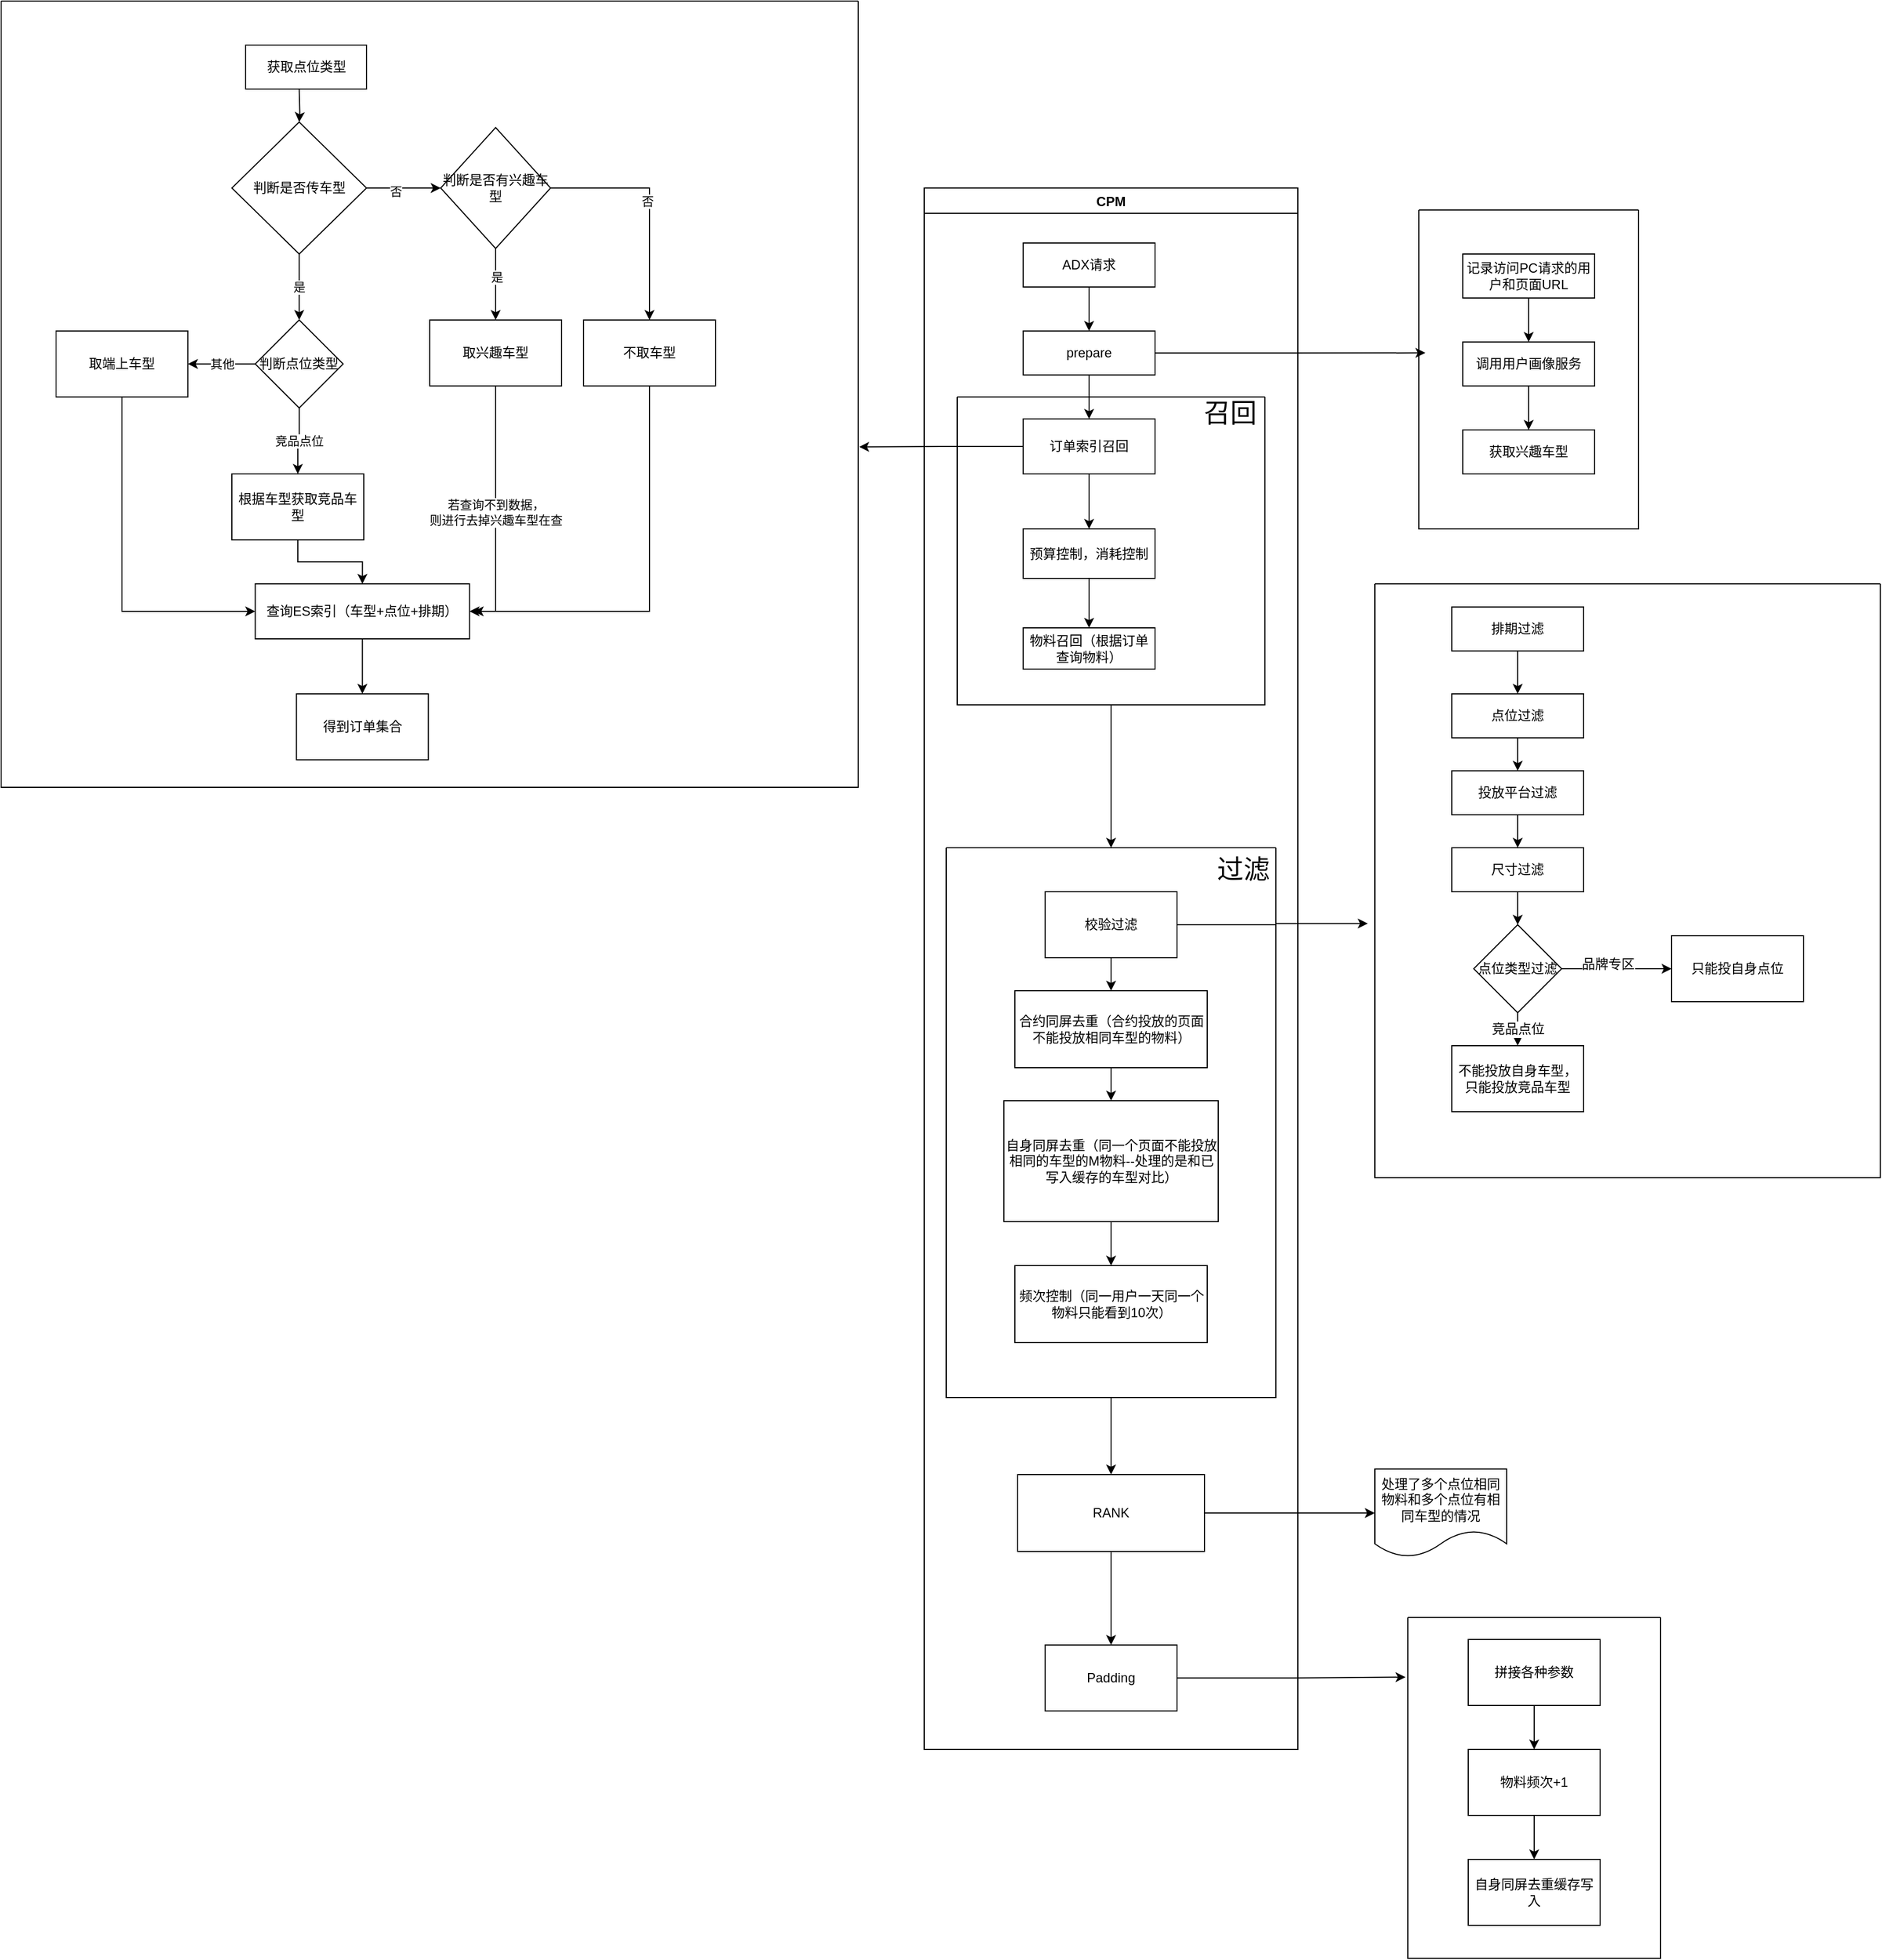 <mxfile version="17.4.6" type="github">
  <diagram id="q77IYZFQ76E2E1LDjiC6" name="第 1 页">
    <mxGraphModel dx="3370" dy="1683" grid="1" gridSize="10" guides="1" tooltips="1" connect="1" arrows="1" fold="1" page="1" pageScale="1" pageWidth="827" pageHeight="1169" math="0" shadow="0">
      <root>
        <mxCell id="0" />
        <mxCell id="1" parent="0" />
        <mxCell id="O0VwoSt6DRj06Ita-L_8-1" value="CPM" style="swimlane;" vertex="1" parent="1">
          <mxGeometry x="130" y="310" width="340" height="1420" as="geometry" />
        </mxCell>
        <mxCell id="O0VwoSt6DRj06Ita-L_8-2" value="ADX请求" style="rounded=0;whiteSpace=wrap;html=1;" vertex="1" parent="O0VwoSt6DRj06Ita-L_8-1">
          <mxGeometry x="90" y="50" width="120" height="40" as="geometry" />
        </mxCell>
        <mxCell id="O0VwoSt6DRj06Ita-L_8-21" value="" style="edgeStyle=orthogonalEdgeStyle;rounded=0;orthogonalLoop=1;jettySize=auto;html=1;" edge="1" parent="O0VwoSt6DRj06Ita-L_8-1" source="O0VwoSt6DRj06Ita-L_8-3" target="O0VwoSt6DRj06Ita-L_8-20">
          <mxGeometry relative="1" as="geometry" />
        </mxCell>
        <mxCell id="O0VwoSt6DRj06Ita-L_8-3" value="prepare" style="whiteSpace=wrap;html=1;rounded=0;" vertex="1" parent="O0VwoSt6DRj06Ita-L_8-1">
          <mxGeometry x="90" y="130" width="120" height="40" as="geometry" />
        </mxCell>
        <mxCell id="O0VwoSt6DRj06Ita-L_8-4" value="" style="edgeStyle=orthogonalEdgeStyle;rounded=0;orthogonalLoop=1;jettySize=auto;html=1;" edge="1" parent="O0VwoSt6DRj06Ita-L_8-1" source="O0VwoSt6DRj06Ita-L_8-2" target="O0VwoSt6DRj06Ita-L_8-3">
          <mxGeometry relative="1" as="geometry" />
        </mxCell>
        <mxCell id="O0VwoSt6DRj06Ita-L_8-53" value="" style="edgeStyle=orthogonalEdgeStyle;rounded=0;orthogonalLoop=1;jettySize=auto;html=1;" edge="1" parent="O0VwoSt6DRj06Ita-L_8-1" source="O0VwoSt6DRj06Ita-L_8-20" target="O0VwoSt6DRj06Ita-L_8-52">
          <mxGeometry relative="1" as="geometry" />
        </mxCell>
        <mxCell id="O0VwoSt6DRj06Ita-L_8-20" value="订单索引召回" style="whiteSpace=wrap;html=1;rounded=0;" vertex="1" parent="O0VwoSt6DRj06Ita-L_8-1">
          <mxGeometry x="90" y="210" width="120" height="50" as="geometry" />
        </mxCell>
        <mxCell id="O0VwoSt6DRj06Ita-L_8-55" value="" style="edgeStyle=orthogonalEdgeStyle;rounded=0;orthogonalLoop=1;jettySize=auto;html=1;" edge="1" parent="O0VwoSt6DRj06Ita-L_8-1" source="O0VwoSt6DRj06Ita-L_8-52" target="O0VwoSt6DRj06Ita-L_8-54">
          <mxGeometry relative="1" as="geometry" />
        </mxCell>
        <mxCell id="O0VwoSt6DRj06Ita-L_8-52" value="预算控制，消耗控制" style="whiteSpace=wrap;html=1;rounded=0;" vertex="1" parent="O0VwoSt6DRj06Ita-L_8-1">
          <mxGeometry x="90" y="310" width="120" height="45" as="geometry" />
        </mxCell>
        <mxCell id="O0VwoSt6DRj06Ita-L_8-54" value="物料召回（根据订单查询物料）" style="whiteSpace=wrap;html=1;rounded=0;" vertex="1" parent="O0VwoSt6DRj06Ita-L_8-1">
          <mxGeometry x="90" y="400" width="120" height="37.5" as="geometry" />
        </mxCell>
        <mxCell id="O0VwoSt6DRj06Ita-L_8-91" style="edgeStyle=orthogonalEdgeStyle;rounded=0;orthogonalLoop=1;jettySize=auto;html=1;entryX=0.5;entryY=0;entryDx=0;entryDy=0;fontSize=12;" edge="1" parent="O0VwoSt6DRj06Ita-L_8-1" source="O0VwoSt6DRj06Ita-L_8-63" target="O0VwoSt6DRj06Ita-L_8-90">
          <mxGeometry relative="1" as="geometry" />
        </mxCell>
        <mxCell id="O0VwoSt6DRj06Ita-L_8-63" value="" style="swimlane;startSize=0;html=0;" vertex="1" parent="O0VwoSt6DRj06Ita-L_8-1">
          <mxGeometry x="30" y="190" width="280" height="280" as="geometry" />
        </mxCell>
        <mxCell id="O0VwoSt6DRj06Ita-L_8-64" value="召回" style="text;html=1;align=center;verticalAlign=middle;resizable=0;points=[];autosize=1;strokeColor=none;fillColor=none;fontSize=24;" vertex="1" parent="O0VwoSt6DRj06Ita-L_8-63">
          <mxGeometry x="217.5" width="60" height="30" as="geometry" />
        </mxCell>
        <mxCell id="O0VwoSt6DRj06Ita-L_8-94" value="" style="edgeStyle=orthogonalEdgeStyle;rounded=0;orthogonalLoop=1;jettySize=auto;html=1;fontSize=12;" edge="1" parent="O0VwoSt6DRj06Ita-L_8-1" source="O0VwoSt6DRj06Ita-L_8-90" target="O0VwoSt6DRj06Ita-L_8-93">
          <mxGeometry relative="1" as="geometry" />
        </mxCell>
        <mxCell id="O0VwoSt6DRj06Ita-L_8-90" value="" style="swimlane;startSize=0;fontSize=12;html=0;" vertex="1" parent="O0VwoSt6DRj06Ita-L_8-1">
          <mxGeometry x="20" y="600" width="300" height="500" as="geometry">
            <mxRectangle x="20" y="480" width="50" height="40" as="alternateBounds" />
          </mxGeometry>
        </mxCell>
        <mxCell id="O0VwoSt6DRj06Ita-L_8-86" value="自身同屏去重（同一个页面不能投放相同的车型的M物料--处理的是和已写入缓存的车型对比）" style="whiteSpace=wrap;html=1;rounded=0;" vertex="1" parent="O0VwoSt6DRj06Ita-L_8-90">
          <mxGeometry x="52.5" y="230" width="195" height="110" as="geometry" />
        </mxCell>
        <mxCell id="O0VwoSt6DRj06Ita-L_8-88" value="频次控制（同一用户一天同一个物料只能看到10次）" style="whiteSpace=wrap;html=1;rounded=0;" vertex="1" parent="O0VwoSt6DRj06Ita-L_8-90">
          <mxGeometry x="62.5" y="380" width="175" height="70" as="geometry" />
        </mxCell>
        <mxCell id="O0VwoSt6DRj06Ita-L_8-89" value="" style="edgeStyle=orthogonalEdgeStyle;rounded=0;orthogonalLoop=1;jettySize=auto;html=1;fontSize=12;" edge="1" parent="O0VwoSt6DRj06Ita-L_8-90" source="O0VwoSt6DRj06Ita-L_8-86" target="O0VwoSt6DRj06Ita-L_8-88">
          <mxGeometry relative="1" as="geometry" />
        </mxCell>
        <mxCell id="O0VwoSt6DRj06Ita-L_8-82" value="合约同屏去重（合约投放的页面不能投放相同车型的物料）" style="whiteSpace=wrap;html=1;rounded=0;" vertex="1" parent="O0VwoSt6DRj06Ita-L_8-90">
          <mxGeometry x="62.5" y="130" width="175" height="70" as="geometry" />
        </mxCell>
        <mxCell id="O0VwoSt6DRj06Ita-L_8-87" value="" style="edgeStyle=orthogonalEdgeStyle;rounded=0;orthogonalLoop=1;jettySize=auto;html=1;fontSize=12;" edge="1" parent="O0VwoSt6DRj06Ita-L_8-90" source="O0VwoSt6DRj06Ita-L_8-82" target="O0VwoSt6DRj06Ita-L_8-86">
          <mxGeometry relative="1" as="geometry" />
        </mxCell>
        <mxCell id="O0VwoSt6DRj06Ita-L_8-58" value="校验过滤" style="whiteSpace=wrap;html=1;rounded=0;" vertex="1" parent="O0VwoSt6DRj06Ita-L_8-90">
          <mxGeometry x="90" y="40" width="120" height="60" as="geometry" />
        </mxCell>
        <mxCell id="O0VwoSt6DRj06Ita-L_8-83" value="" style="edgeStyle=orthogonalEdgeStyle;rounded=0;orthogonalLoop=1;jettySize=auto;html=1;fontSize=12;" edge="1" parent="O0VwoSt6DRj06Ita-L_8-90" source="O0VwoSt6DRj06Ita-L_8-58" target="O0VwoSt6DRj06Ita-L_8-82">
          <mxGeometry relative="1" as="geometry" />
        </mxCell>
        <mxCell id="O0VwoSt6DRj06Ita-L_8-101" value="" style="edgeStyle=orthogonalEdgeStyle;rounded=0;orthogonalLoop=1;jettySize=auto;html=1;fontSize=12;" edge="1" parent="O0VwoSt6DRj06Ita-L_8-1" source="O0VwoSt6DRj06Ita-L_8-93" target="O0VwoSt6DRj06Ita-L_8-100">
          <mxGeometry relative="1" as="geometry" />
        </mxCell>
        <mxCell id="O0VwoSt6DRj06Ita-L_8-93" value="RANK" style="rounded=0;whiteSpace=wrap;html=1;fontSize=12;" vertex="1" parent="O0VwoSt6DRj06Ita-L_8-1">
          <mxGeometry x="85" y="1170" width="170" height="70" as="geometry" />
        </mxCell>
        <mxCell id="O0VwoSt6DRj06Ita-L_8-100" value="Padding" style="whiteSpace=wrap;html=1;rounded=0;" vertex="1" parent="O0VwoSt6DRj06Ita-L_8-1">
          <mxGeometry x="110" y="1325" width="120" height="60" as="geometry" />
        </mxCell>
        <mxCell id="O0VwoSt6DRj06Ita-L_8-11" value="" style="swimlane;startSize=0;" vertex="1" parent="1">
          <mxGeometry x="580" y="330" width="200" height="290" as="geometry" />
        </mxCell>
        <mxCell id="O0VwoSt6DRj06Ita-L_8-14" value="" style="edgeStyle=orthogonalEdgeStyle;rounded=0;orthogonalLoop=1;jettySize=auto;html=1;" edge="1" parent="O0VwoSt6DRj06Ita-L_8-11" source="O0VwoSt6DRj06Ita-L_8-12" target="O0VwoSt6DRj06Ita-L_8-13">
          <mxGeometry relative="1" as="geometry" />
        </mxCell>
        <mxCell id="O0VwoSt6DRj06Ita-L_8-12" value="记录访问PC请求的用户和页面URL" style="whiteSpace=wrap;html=1;" vertex="1" parent="O0VwoSt6DRj06Ita-L_8-11">
          <mxGeometry x="40" y="40" width="120" height="40" as="geometry" />
        </mxCell>
        <mxCell id="O0VwoSt6DRj06Ita-L_8-16" value="" style="edgeStyle=orthogonalEdgeStyle;rounded=0;orthogonalLoop=1;jettySize=auto;html=1;" edge="1" parent="O0VwoSt6DRj06Ita-L_8-11" source="O0VwoSt6DRj06Ita-L_8-13" target="O0VwoSt6DRj06Ita-L_8-15">
          <mxGeometry relative="1" as="geometry" />
        </mxCell>
        <mxCell id="O0VwoSt6DRj06Ita-L_8-13" value="调用用户画像服务" style="whiteSpace=wrap;html=1;" vertex="1" parent="O0VwoSt6DRj06Ita-L_8-11">
          <mxGeometry x="40" y="120" width="120" height="40" as="geometry" />
        </mxCell>
        <mxCell id="O0VwoSt6DRj06Ita-L_8-15" value="获取兴趣车型" style="whiteSpace=wrap;html=1;" vertex="1" parent="O0VwoSt6DRj06Ita-L_8-11">
          <mxGeometry x="40" y="200" width="120" height="40" as="geometry" />
        </mxCell>
        <mxCell id="O0VwoSt6DRj06Ita-L_8-19" style="edgeStyle=orthogonalEdgeStyle;rounded=0;orthogonalLoop=1;jettySize=auto;html=1;entryX=0.03;entryY=0.448;entryDx=0;entryDy=0;entryPerimeter=0;" edge="1" parent="1" source="O0VwoSt6DRj06Ita-L_8-3" target="O0VwoSt6DRj06Ita-L_8-11">
          <mxGeometry relative="1" as="geometry" />
        </mxCell>
        <mxCell id="O0VwoSt6DRj06Ita-L_8-22" value="" style="swimlane;startSize=0;" vertex="1" parent="1">
          <mxGeometry x="-710" y="140" width="780" height="715" as="geometry" />
        </mxCell>
        <mxCell id="O0VwoSt6DRj06Ita-L_8-26" value="" style="edgeStyle=orthogonalEdgeStyle;rounded=0;orthogonalLoop=1;jettySize=auto;html=1;" edge="1" parent="O0VwoSt6DRj06Ita-L_8-22" target="O0VwoSt6DRj06Ita-L_8-25">
          <mxGeometry relative="1" as="geometry">
            <mxPoint x="271.25" y="80" as="sourcePoint" />
          </mxGeometry>
        </mxCell>
        <mxCell id="O0VwoSt6DRj06Ita-L_8-24" value="获取点位类型" style="rounded=0;whiteSpace=wrap;html=1;" vertex="1" parent="O0VwoSt6DRj06Ita-L_8-22">
          <mxGeometry x="222.5" y="40" width="110" height="40" as="geometry" />
        </mxCell>
        <mxCell id="O0VwoSt6DRj06Ita-L_8-28" value="是" style="edgeStyle=orthogonalEdgeStyle;rounded=0;orthogonalLoop=1;jettySize=auto;html=1;entryX=0.5;entryY=0;entryDx=0;entryDy=0;" edge="1" parent="O0VwoSt6DRj06Ita-L_8-22" source="O0VwoSt6DRj06Ita-L_8-25" target="O0VwoSt6DRj06Ita-L_8-32">
          <mxGeometry relative="1" as="geometry">
            <mxPoint x="271.25" y="270" as="targetPoint" />
          </mxGeometry>
        </mxCell>
        <mxCell id="O0VwoSt6DRj06Ita-L_8-30" value="" style="edgeStyle=orthogonalEdgeStyle;rounded=0;orthogonalLoop=1;jettySize=auto;html=1;entryX=0;entryY=0.5;entryDx=0;entryDy=0;" edge="1" parent="O0VwoSt6DRj06Ita-L_8-22" source="O0VwoSt6DRj06Ita-L_8-25" target="O0VwoSt6DRj06Ita-L_8-37">
          <mxGeometry relative="1" as="geometry">
            <mxPoint x="376.25" y="170" as="targetPoint" />
          </mxGeometry>
        </mxCell>
        <mxCell id="O0VwoSt6DRj06Ita-L_8-31" value="否" style="edgeLabel;html=1;align=center;verticalAlign=middle;resizable=0;points=[];" vertex="1" connectable="0" parent="O0VwoSt6DRj06Ita-L_8-30">
          <mxGeometry x="-0.218" y="-3" relative="1" as="geometry">
            <mxPoint as="offset" />
          </mxGeometry>
        </mxCell>
        <mxCell id="O0VwoSt6DRj06Ita-L_8-25" value="判断是否传车型" style="rhombus;whiteSpace=wrap;html=1;rounded=0;" vertex="1" parent="O0VwoSt6DRj06Ita-L_8-22">
          <mxGeometry x="210" y="110" width="122.5" height="120" as="geometry" />
        </mxCell>
        <mxCell id="O0VwoSt6DRj06Ita-L_8-36" value="其他" style="edgeStyle=orthogonalEdgeStyle;rounded=0;orthogonalLoop=1;jettySize=auto;html=1;" edge="1" parent="O0VwoSt6DRj06Ita-L_8-22" source="O0VwoSt6DRj06Ita-L_8-32" target="O0VwoSt6DRj06Ita-L_8-35">
          <mxGeometry relative="1" as="geometry" />
        </mxCell>
        <mxCell id="O0VwoSt6DRj06Ita-L_8-32" value="判断点位类型" style="rhombus;whiteSpace=wrap;html=1;" vertex="1" parent="O0VwoSt6DRj06Ita-L_8-22">
          <mxGeometry x="231.25" y="290" width="80" height="80" as="geometry" />
        </mxCell>
        <mxCell id="O0VwoSt6DRj06Ita-L_8-47" style="edgeStyle=orthogonalEdgeStyle;rounded=0;orthogonalLoop=1;jettySize=auto;html=1;exitX=0.5;exitY=1;exitDx=0;exitDy=0;entryX=0;entryY=0.5;entryDx=0;entryDy=0;" edge="1" parent="O0VwoSt6DRj06Ita-L_8-22" source="O0VwoSt6DRj06Ita-L_8-35" target="O0VwoSt6DRj06Ita-L_8-45">
          <mxGeometry relative="1" as="geometry" />
        </mxCell>
        <mxCell id="O0VwoSt6DRj06Ita-L_8-35" value="取端上车型" style="whiteSpace=wrap;html=1;" vertex="1" parent="O0VwoSt6DRj06Ita-L_8-22">
          <mxGeometry x="50" y="300" width="120" height="60" as="geometry" />
        </mxCell>
        <mxCell id="O0VwoSt6DRj06Ita-L_8-48" style="edgeStyle=orthogonalEdgeStyle;rounded=0;orthogonalLoop=1;jettySize=auto;html=1;exitX=0.5;exitY=1;exitDx=0;exitDy=0;entryX=0.5;entryY=0;entryDx=0;entryDy=0;" edge="1" parent="O0VwoSt6DRj06Ita-L_8-22" source="O0VwoSt6DRj06Ita-L_8-33" target="O0VwoSt6DRj06Ita-L_8-45">
          <mxGeometry relative="1" as="geometry" />
        </mxCell>
        <mxCell id="O0VwoSt6DRj06Ita-L_8-33" value="根据车型获取竞品车型" style="whiteSpace=wrap;html=1;" vertex="1" parent="O0VwoSt6DRj06Ita-L_8-22">
          <mxGeometry x="210" y="430" width="120" height="60" as="geometry" />
        </mxCell>
        <mxCell id="O0VwoSt6DRj06Ita-L_8-34" value="竞品点位" style="edgeStyle=orthogonalEdgeStyle;rounded=0;orthogonalLoop=1;jettySize=auto;html=1;" edge="1" parent="O0VwoSt6DRj06Ita-L_8-22" source="O0VwoSt6DRj06Ita-L_8-32" target="O0VwoSt6DRj06Ita-L_8-33">
          <mxGeometry relative="1" as="geometry" />
        </mxCell>
        <mxCell id="O0VwoSt6DRj06Ita-L_8-43" value="" style="edgeStyle=orthogonalEdgeStyle;rounded=0;orthogonalLoop=1;jettySize=auto;html=1;" edge="1" parent="O0VwoSt6DRj06Ita-L_8-22" source="O0VwoSt6DRj06Ita-L_8-37" target="O0VwoSt6DRj06Ita-L_8-42">
          <mxGeometry relative="1" as="geometry" />
        </mxCell>
        <mxCell id="O0VwoSt6DRj06Ita-L_8-44" value="否" style="edgeLabel;html=1;align=center;verticalAlign=middle;resizable=0;points=[];" vertex="1" connectable="0" parent="O0VwoSt6DRj06Ita-L_8-43">
          <mxGeometry x="-0.029" y="-2" relative="1" as="geometry">
            <mxPoint as="offset" />
          </mxGeometry>
        </mxCell>
        <mxCell id="O0VwoSt6DRj06Ita-L_8-37" value="判断是否有兴趣车型" style="rhombus;whiteSpace=wrap;html=1;" vertex="1" parent="O0VwoSt6DRj06Ita-L_8-22">
          <mxGeometry x="400" y="115" width="100" height="110" as="geometry" />
        </mxCell>
        <mxCell id="O0VwoSt6DRj06Ita-L_8-50" style="edgeStyle=orthogonalEdgeStyle;rounded=0;orthogonalLoop=1;jettySize=auto;html=1;" edge="1" parent="O0VwoSt6DRj06Ita-L_8-22" source="O0VwoSt6DRj06Ita-L_8-42">
          <mxGeometry relative="1" as="geometry">
            <mxPoint x="430" y="555" as="targetPoint" />
            <Array as="points">
              <mxPoint x="590" y="555" />
            </Array>
          </mxGeometry>
        </mxCell>
        <mxCell id="O0VwoSt6DRj06Ita-L_8-42" value="不取车型" style="whiteSpace=wrap;html=1;" vertex="1" parent="O0VwoSt6DRj06Ita-L_8-22">
          <mxGeometry x="530" y="290" width="120" height="60" as="geometry" />
        </mxCell>
        <mxCell id="O0VwoSt6DRj06Ita-L_8-49" value="若查询不到数据，&lt;br&gt;则进行去掉兴趣车型在查" style="edgeStyle=orthogonalEdgeStyle;rounded=0;orthogonalLoop=1;jettySize=auto;html=1;entryX=1;entryY=0.5;entryDx=0;entryDy=0;" edge="1" parent="O0VwoSt6DRj06Ita-L_8-22" source="O0VwoSt6DRj06Ita-L_8-39" target="O0VwoSt6DRj06Ita-L_8-45">
          <mxGeometry relative="1" as="geometry" />
        </mxCell>
        <mxCell id="O0VwoSt6DRj06Ita-L_8-39" value="取兴趣车型" style="whiteSpace=wrap;html=1;" vertex="1" parent="O0VwoSt6DRj06Ita-L_8-22">
          <mxGeometry x="390" y="290" width="120" height="60" as="geometry" />
        </mxCell>
        <mxCell id="O0VwoSt6DRj06Ita-L_8-40" value="" style="edgeStyle=orthogonalEdgeStyle;rounded=0;orthogonalLoop=1;jettySize=auto;html=1;" edge="1" parent="O0VwoSt6DRj06Ita-L_8-22" source="O0VwoSt6DRj06Ita-L_8-37" target="O0VwoSt6DRj06Ita-L_8-39">
          <mxGeometry relative="1" as="geometry" />
        </mxCell>
        <mxCell id="O0VwoSt6DRj06Ita-L_8-41" value="是" style="edgeLabel;html=1;align=center;verticalAlign=middle;resizable=0;points=[];" vertex="1" connectable="0" parent="O0VwoSt6DRj06Ita-L_8-40">
          <mxGeometry x="-0.2" y="1" relative="1" as="geometry">
            <mxPoint as="offset" />
          </mxGeometry>
        </mxCell>
        <mxCell id="O0VwoSt6DRj06Ita-L_8-57" value="" style="edgeStyle=orthogonalEdgeStyle;rounded=0;orthogonalLoop=1;jettySize=auto;html=1;" edge="1" parent="O0VwoSt6DRj06Ita-L_8-22" source="O0VwoSt6DRj06Ita-L_8-45" target="O0VwoSt6DRj06Ita-L_8-56">
          <mxGeometry relative="1" as="geometry" />
        </mxCell>
        <mxCell id="O0VwoSt6DRj06Ita-L_8-45" value="查询ES索引（车型+点位+排期）" style="rounded=0;whiteSpace=wrap;html=1;" vertex="1" parent="O0VwoSt6DRj06Ita-L_8-22">
          <mxGeometry x="231.25" y="530" width="195" height="50" as="geometry" />
        </mxCell>
        <mxCell id="O0VwoSt6DRj06Ita-L_8-56" value="得到订单集合" style="whiteSpace=wrap;html=1;rounded=0;" vertex="1" parent="O0VwoSt6DRj06Ita-L_8-22">
          <mxGeometry x="268.75" y="630" width="120" height="60" as="geometry" />
        </mxCell>
        <mxCell id="O0VwoSt6DRj06Ita-L_8-51" style="edgeStyle=orthogonalEdgeStyle;rounded=0;orthogonalLoop=1;jettySize=auto;html=1;entryX=1.001;entryY=0.567;entryDx=0;entryDy=0;entryPerimeter=0;" edge="1" parent="1" source="O0VwoSt6DRj06Ita-L_8-20" target="O0VwoSt6DRj06Ita-L_8-22">
          <mxGeometry relative="1" as="geometry" />
        </mxCell>
        <mxCell id="O0VwoSt6DRj06Ita-L_8-65" value="" style="swimlane;startSize=0;fontSize=24;html=0;" vertex="1" parent="1">
          <mxGeometry x="540" y="670" width="460" height="540" as="geometry" />
        </mxCell>
        <mxCell id="O0VwoSt6DRj06Ita-L_8-68" value="" style="edgeStyle=orthogonalEdgeStyle;rounded=0;orthogonalLoop=1;jettySize=auto;html=1;fontSize=12;" edge="1" parent="O0VwoSt6DRj06Ita-L_8-65" source="O0VwoSt6DRj06Ita-L_8-66" target="O0VwoSt6DRj06Ita-L_8-67">
          <mxGeometry relative="1" as="geometry" />
        </mxCell>
        <mxCell id="O0VwoSt6DRj06Ita-L_8-66" value="点位过滤" style="whiteSpace=wrap;html=1;fontSize=12;" vertex="1" parent="O0VwoSt6DRj06Ita-L_8-65">
          <mxGeometry x="70" y="100" width="120" height="40" as="geometry" />
        </mxCell>
        <mxCell id="O0VwoSt6DRj06Ita-L_8-70" value="" style="edgeStyle=orthogonalEdgeStyle;rounded=0;orthogonalLoop=1;jettySize=auto;html=1;fontSize=12;" edge="1" parent="O0VwoSt6DRj06Ita-L_8-65" source="O0VwoSt6DRj06Ita-L_8-67" target="O0VwoSt6DRj06Ita-L_8-69">
          <mxGeometry relative="1" as="geometry" />
        </mxCell>
        <mxCell id="O0VwoSt6DRj06Ita-L_8-67" value="投放平台过滤" style="whiteSpace=wrap;html=1;" vertex="1" parent="O0VwoSt6DRj06Ita-L_8-65">
          <mxGeometry x="70" y="170" width="120" height="40" as="geometry" />
        </mxCell>
        <mxCell id="O0VwoSt6DRj06Ita-L_8-75" value="" style="edgeStyle=orthogonalEdgeStyle;rounded=0;orthogonalLoop=1;jettySize=auto;html=1;fontSize=12;" edge="1" parent="O0VwoSt6DRj06Ita-L_8-65" source="O0VwoSt6DRj06Ita-L_8-69" target="O0VwoSt6DRj06Ita-L_8-74">
          <mxGeometry relative="1" as="geometry" />
        </mxCell>
        <mxCell id="O0VwoSt6DRj06Ita-L_8-69" value="尺寸过滤" style="whiteSpace=wrap;html=1;" vertex="1" parent="O0VwoSt6DRj06Ita-L_8-65">
          <mxGeometry x="70" y="240" width="120" height="40" as="geometry" />
        </mxCell>
        <mxCell id="O0VwoSt6DRj06Ita-L_8-72" value="" style="edgeStyle=orthogonalEdgeStyle;rounded=0;orthogonalLoop=1;jettySize=auto;html=1;fontSize=12;" edge="1" parent="O0VwoSt6DRj06Ita-L_8-65" source="O0VwoSt6DRj06Ita-L_8-71" target="O0VwoSt6DRj06Ita-L_8-66">
          <mxGeometry relative="1" as="geometry" />
        </mxCell>
        <mxCell id="O0VwoSt6DRj06Ita-L_8-71" value="排期过滤" style="whiteSpace=wrap;html=1;fontSize=12;" vertex="1" parent="O0VwoSt6DRj06Ita-L_8-65">
          <mxGeometry x="70" y="21" width="120" height="40" as="geometry" />
        </mxCell>
        <mxCell id="O0VwoSt6DRj06Ita-L_8-77" value="竞品点位" style="edgeStyle=orthogonalEdgeStyle;rounded=0;orthogonalLoop=1;jettySize=auto;html=1;fontSize=12;" edge="1" parent="O0VwoSt6DRj06Ita-L_8-65" source="O0VwoSt6DRj06Ita-L_8-74" target="O0VwoSt6DRj06Ita-L_8-76">
          <mxGeometry relative="1" as="geometry" />
        </mxCell>
        <mxCell id="O0VwoSt6DRj06Ita-L_8-79" value="" style="edgeStyle=orthogonalEdgeStyle;rounded=0;orthogonalLoop=1;jettySize=auto;html=1;fontSize=12;" edge="1" parent="O0VwoSt6DRj06Ita-L_8-65" source="O0VwoSt6DRj06Ita-L_8-74" target="O0VwoSt6DRj06Ita-L_8-78">
          <mxGeometry relative="1" as="geometry" />
        </mxCell>
        <mxCell id="O0VwoSt6DRj06Ita-L_8-80" value="品牌专区" style="edgeLabel;html=1;align=center;verticalAlign=middle;resizable=0;points=[];fontSize=12;" vertex="1" connectable="0" parent="O0VwoSt6DRj06Ita-L_8-79">
          <mxGeometry x="-0.156" y="4" relative="1" as="geometry">
            <mxPoint as="offset" />
          </mxGeometry>
        </mxCell>
        <mxCell id="O0VwoSt6DRj06Ita-L_8-74" value="点位类型过滤" style="rhombus;whiteSpace=wrap;html=1;" vertex="1" parent="O0VwoSt6DRj06Ita-L_8-65">
          <mxGeometry x="90" y="310" width="80" height="80" as="geometry" />
        </mxCell>
        <mxCell id="O0VwoSt6DRj06Ita-L_8-76" value="不能投放自身车型，只能投放竞品车型" style="whiteSpace=wrap;html=1;" vertex="1" parent="O0VwoSt6DRj06Ita-L_8-65">
          <mxGeometry x="70" y="420" width="120" height="60" as="geometry" />
        </mxCell>
        <mxCell id="O0VwoSt6DRj06Ita-L_8-78" value="只能投自身点位" style="whiteSpace=wrap;html=1;" vertex="1" parent="O0VwoSt6DRj06Ita-L_8-65">
          <mxGeometry x="270" y="320" width="120" height="60" as="geometry" />
        </mxCell>
        <mxCell id="O0VwoSt6DRj06Ita-L_8-81" style="edgeStyle=orthogonalEdgeStyle;rounded=0;orthogonalLoop=1;jettySize=auto;html=1;entryX=-0.014;entryY=0.572;entryDx=0;entryDy=0;entryPerimeter=0;fontSize=12;" edge="1" parent="1" source="O0VwoSt6DRj06Ita-L_8-58" target="O0VwoSt6DRj06Ita-L_8-65">
          <mxGeometry relative="1" as="geometry" />
        </mxCell>
        <mxCell id="O0VwoSt6DRj06Ita-L_8-92" value="过滤" style="text;html=1;align=center;verticalAlign=middle;resizable=0;points=[];autosize=1;strokeColor=none;fillColor=none;fontSize=24;" vertex="1" parent="1">
          <mxGeometry x="390" y="915" width="60" height="30" as="geometry" />
        </mxCell>
        <mxCell id="O0VwoSt6DRj06Ita-L_8-97" style="edgeStyle=orthogonalEdgeStyle;rounded=0;orthogonalLoop=1;jettySize=auto;html=1;fontSize=12;entryX=0;entryY=0.5;entryDx=0;entryDy=0;" edge="1" parent="1" source="O0VwoSt6DRj06Ita-L_8-93" target="O0VwoSt6DRj06Ita-L_8-99">
          <mxGeometry relative="1" as="geometry">
            <mxPoint x="660" y="1515" as="targetPoint" />
          </mxGeometry>
        </mxCell>
        <mxCell id="O0VwoSt6DRj06Ita-L_8-99" value="&lt;span&gt;处理了多个点位相同物料和多个点位有相同车型的情况&lt;/span&gt;" style="shape=document;whiteSpace=wrap;html=1;boundedLbl=1;fontSize=12;" vertex="1" parent="1">
          <mxGeometry x="540" y="1475" width="120" height="80" as="geometry" />
        </mxCell>
        <mxCell id="O0VwoSt6DRj06Ita-L_8-102" value="" style="swimlane;startSize=0;fontSize=12;html=0;" vertex="1" parent="1">
          <mxGeometry x="570" y="1610" width="230" height="310" as="geometry" />
        </mxCell>
        <mxCell id="O0VwoSt6DRj06Ita-L_8-105" value="" style="edgeStyle=orthogonalEdgeStyle;rounded=0;orthogonalLoop=1;jettySize=auto;html=1;fontSize=12;" edge="1" parent="O0VwoSt6DRj06Ita-L_8-102" source="O0VwoSt6DRj06Ita-L_8-103" target="O0VwoSt6DRj06Ita-L_8-104">
          <mxGeometry relative="1" as="geometry" />
        </mxCell>
        <mxCell id="O0VwoSt6DRj06Ita-L_8-103" value="拼接各种参数" style="whiteSpace=wrap;html=1;fontSize=12;" vertex="1" parent="O0VwoSt6DRj06Ita-L_8-102">
          <mxGeometry x="55" y="20" width="120" height="60" as="geometry" />
        </mxCell>
        <mxCell id="O0VwoSt6DRj06Ita-L_8-107" value="" style="edgeStyle=orthogonalEdgeStyle;rounded=0;orthogonalLoop=1;jettySize=auto;html=1;fontSize=12;" edge="1" parent="O0VwoSt6DRj06Ita-L_8-102" source="O0VwoSt6DRj06Ita-L_8-104" target="O0VwoSt6DRj06Ita-L_8-106">
          <mxGeometry relative="1" as="geometry" />
        </mxCell>
        <mxCell id="O0VwoSt6DRj06Ita-L_8-104" value="物料频次+1" style="whiteSpace=wrap;html=1;" vertex="1" parent="O0VwoSt6DRj06Ita-L_8-102">
          <mxGeometry x="55" y="120" width="120" height="60" as="geometry" />
        </mxCell>
        <mxCell id="O0VwoSt6DRj06Ita-L_8-106" value="自身同屏去重缓存写入" style="whiteSpace=wrap;html=1;" vertex="1" parent="O0VwoSt6DRj06Ita-L_8-102">
          <mxGeometry x="55" y="220" width="120" height="60" as="geometry" />
        </mxCell>
        <mxCell id="O0VwoSt6DRj06Ita-L_8-108" style="edgeStyle=orthogonalEdgeStyle;rounded=0;orthogonalLoop=1;jettySize=auto;html=1;entryX=-0.009;entryY=0.175;entryDx=0;entryDy=0;entryPerimeter=0;fontSize=12;" edge="1" parent="1" source="O0VwoSt6DRj06Ita-L_8-100" target="O0VwoSt6DRj06Ita-L_8-102">
          <mxGeometry relative="1" as="geometry" />
        </mxCell>
      </root>
    </mxGraphModel>
  </diagram>
</mxfile>
